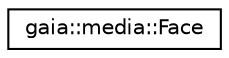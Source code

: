 digraph G
{
  edge [fontname="Helvetica",fontsize="10",labelfontname="Helvetica",labelfontsize="10"];
  node [fontname="Helvetica",fontsize="10",shape=record];
  rankdir=LR;
  Node1 [label="gaia::media::Face",height=0.2,width=0.4,color="black", fillcolor="white", style="filled",URL="$d5/d8e/classgaia_1_1media_1_1_face.html"];
}
